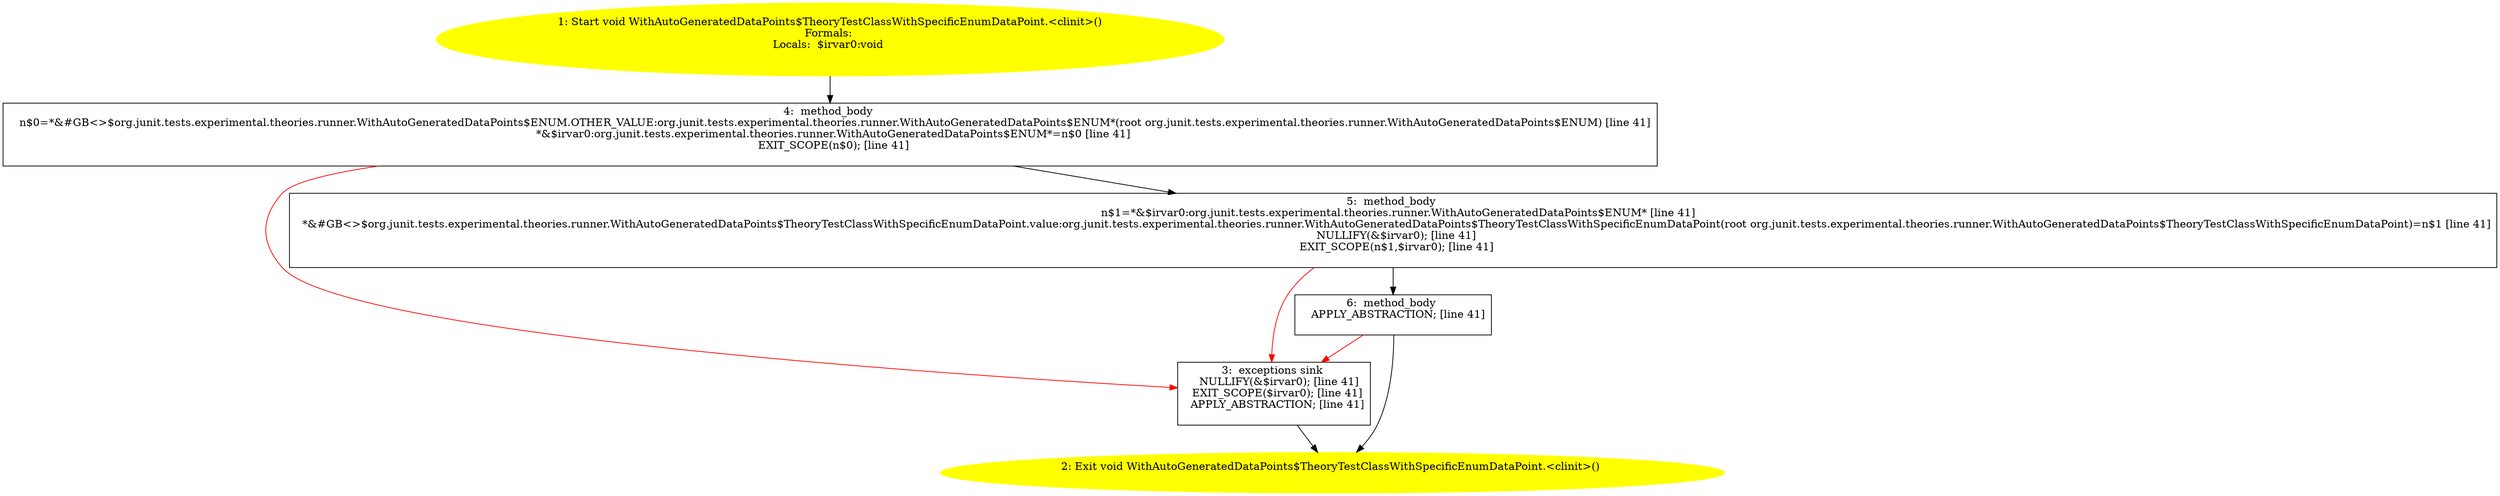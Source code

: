 /* @generated */
digraph cfg {
"org.junit.tests.experimental.theories.runner.WithAutoGeneratedDataPoints$TheoryTestClassWithSpecific.3ade803a6197a26fe074996a1b931367_1" [label="1: Start void WithAutoGeneratedDataPoints$TheoryTestClassWithSpecificEnumDataPoint.<clinit>()\nFormals: \nLocals:  $irvar0:void \n  " color=yellow style=filled]
	

	 "org.junit.tests.experimental.theories.runner.WithAutoGeneratedDataPoints$TheoryTestClassWithSpecific.3ade803a6197a26fe074996a1b931367_1" -> "org.junit.tests.experimental.theories.runner.WithAutoGeneratedDataPoints$TheoryTestClassWithSpecific.3ade803a6197a26fe074996a1b931367_4" ;
"org.junit.tests.experimental.theories.runner.WithAutoGeneratedDataPoints$TheoryTestClassWithSpecific.3ade803a6197a26fe074996a1b931367_2" [label="2: Exit void WithAutoGeneratedDataPoints$TheoryTestClassWithSpecificEnumDataPoint.<clinit>() \n  " color=yellow style=filled]
	

"org.junit.tests.experimental.theories.runner.WithAutoGeneratedDataPoints$TheoryTestClassWithSpecific.3ade803a6197a26fe074996a1b931367_3" [label="3:  exceptions sink \n   NULLIFY(&$irvar0); [line 41]\n  EXIT_SCOPE($irvar0); [line 41]\n  APPLY_ABSTRACTION; [line 41]\n " shape="box"]
	

	 "org.junit.tests.experimental.theories.runner.WithAutoGeneratedDataPoints$TheoryTestClassWithSpecific.3ade803a6197a26fe074996a1b931367_3" -> "org.junit.tests.experimental.theories.runner.WithAutoGeneratedDataPoints$TheoryTestClassWithSpecific.3ade803a6197a26fe074996a1b931367_2" ;
"org.junit.tests.experimental.theories.runner.WithAutoGeneratedDataPoints$TheoryTestClassWithSpecific.3ade803a6197a26fe074996a1b931367_4" [label="4:  method_body \n   n$0=*&#GB<>$org.junit.tests.experimental.theories.runner.WithAutoGeneratedDataPoints$ENUM.OTHER_VALUE:org.junit.tests.experimental.theories.runner.WithAutoGeneratedDataPoints$ENUM*(root org.junit.tests.experimental.theories.runner.WithAutoGeneratedDataPoints$ENUM) [line 41]\n  *&$irvar0:org.junit.tests.experimental.theories.runner.WithAutoGeneratedDataPoints$ENUM*=n$0 [line 41]\n  EXIT_SCOPE(n$0); [line 41]\n " shape="box"]
	

	 "org.junit.tests.experimental.theories.runner.WithAutoGeneratedDataPoints$TheoryTestClassWithSpecific.3ade803a6197a26fe074996a1b931367_4" -> "org.junit.tests.experimental.theories.runner.WithAutoGeneratedDataPoints$TheoryTestClassWithSpecific.3ade803a6197a26fe074996a1b931367_5" ;
	 "org.junit.tests.experimental.theories.runner.WithAutoGeneratedDataPoints$TheoryTestClassWithSpecific.3ade803a6197a26fe074996a1b931367_4" -> "org.junit.tests.experimental.theories.runner.WithAutoGeneratedDataPoints$TheoryTestClassWithSpecific.3ade803a6197a26fe074996a1b931367_3" [color="red" ];
"org.junit.tests.experimental.theories.runner.WithAutoGeneratedDataPoints$TheoryTestClassWithSpecific.3ade803a6197a26fe074996a1b931367_5" [label="5:  method_body \n   n$1=*&$irvar0:org.junit.tests.experimental.theories.runner.WithAutoGeneratedDataPoints$ENUM* [line 41]\n  *&#GB<>$org.junit.tests.experimental.theories.runner.WithAutoGeneratedDataPoints$TheoryTestClassWithSpecificEnumDataPoint.value:org.junit.tests.experimental.theories.runner.WithAutoGeneratedDataPoints$TheoryTestClassWithSpecificEnumDataPoint(root org.junit.tests.experimental.theories.runner.WithAutoGeneratedDataPoints$TheoryTestClassWithSpecificEnumDataPoint)=n$1 [line 41]\n  NULLIFY(&$irvar0); [line 41]\n  EXIT_SCOPE(n$1,$irvar0); [line 41]\n " shape="box"]
	

	 "org.junit.tests.experimental.theories.runner.WithAutoGeneratedDataPoints$TheoryTestClassWithSpecific.3ade803a6197a26fe074996a1b931367_5" -> "org.junit.tests.experimental.theories.runner.WithAutoGeneratedDataPoints$TheoryTestClassWithSpecific.3ade803a6197a26fe074996a1b931367_6" ;
	 "org.junit.tests.experimental.theories.runner.WithAutoGeneratedDataPoints$TheoryTestClassWithSpecific.3ade803a6197a26fe074996a1b931367_5" -> "org.junit.tests.experimental.theories.runner.WithAutoGeneratedDataPoints$TheoryTestClassWithSpecific.3ade803a6197a26fe074996a1b931367_3" [color="red" ];
"org.junit.tests.experimental.theories.runner.WithAutoGeneratedDataPoints$TheoryTestClassWithSpecific.3ade803a6197a26fe074996a1b931367_6" [label="6:  method_body \n   APPLY_ABSTRACTION; [line 41]\n " shape="box"]
	

	 "org.junit.tests.experimental.theories.runner.WithAutoGeneratedDataPoints$TheoryTestClassWithSpecific.3ade803a6197a26fe074996a1b931367_6" -> "org.junit.tests.experimental.theories.runner.WithAutoGeneratedDataPoints$TheoryTestClassWithSpecific.3ade803a6197a26fe074996a1b931367_2" ;
	 "org.junit.tests.experimental.theories.runner.WithAutoGeneratedDataPoints$TheoryTestClassWithSpecific.3ade803a6197a26fe074996a1b931367_6" -> "org.junit.tests.experimental.theories.runner.WithAutoGeneratedDataPoints$TheoryTestClassWithSpecific.3ade803a6197a26fe074996a1b931367_3" [color="red" ];
}
